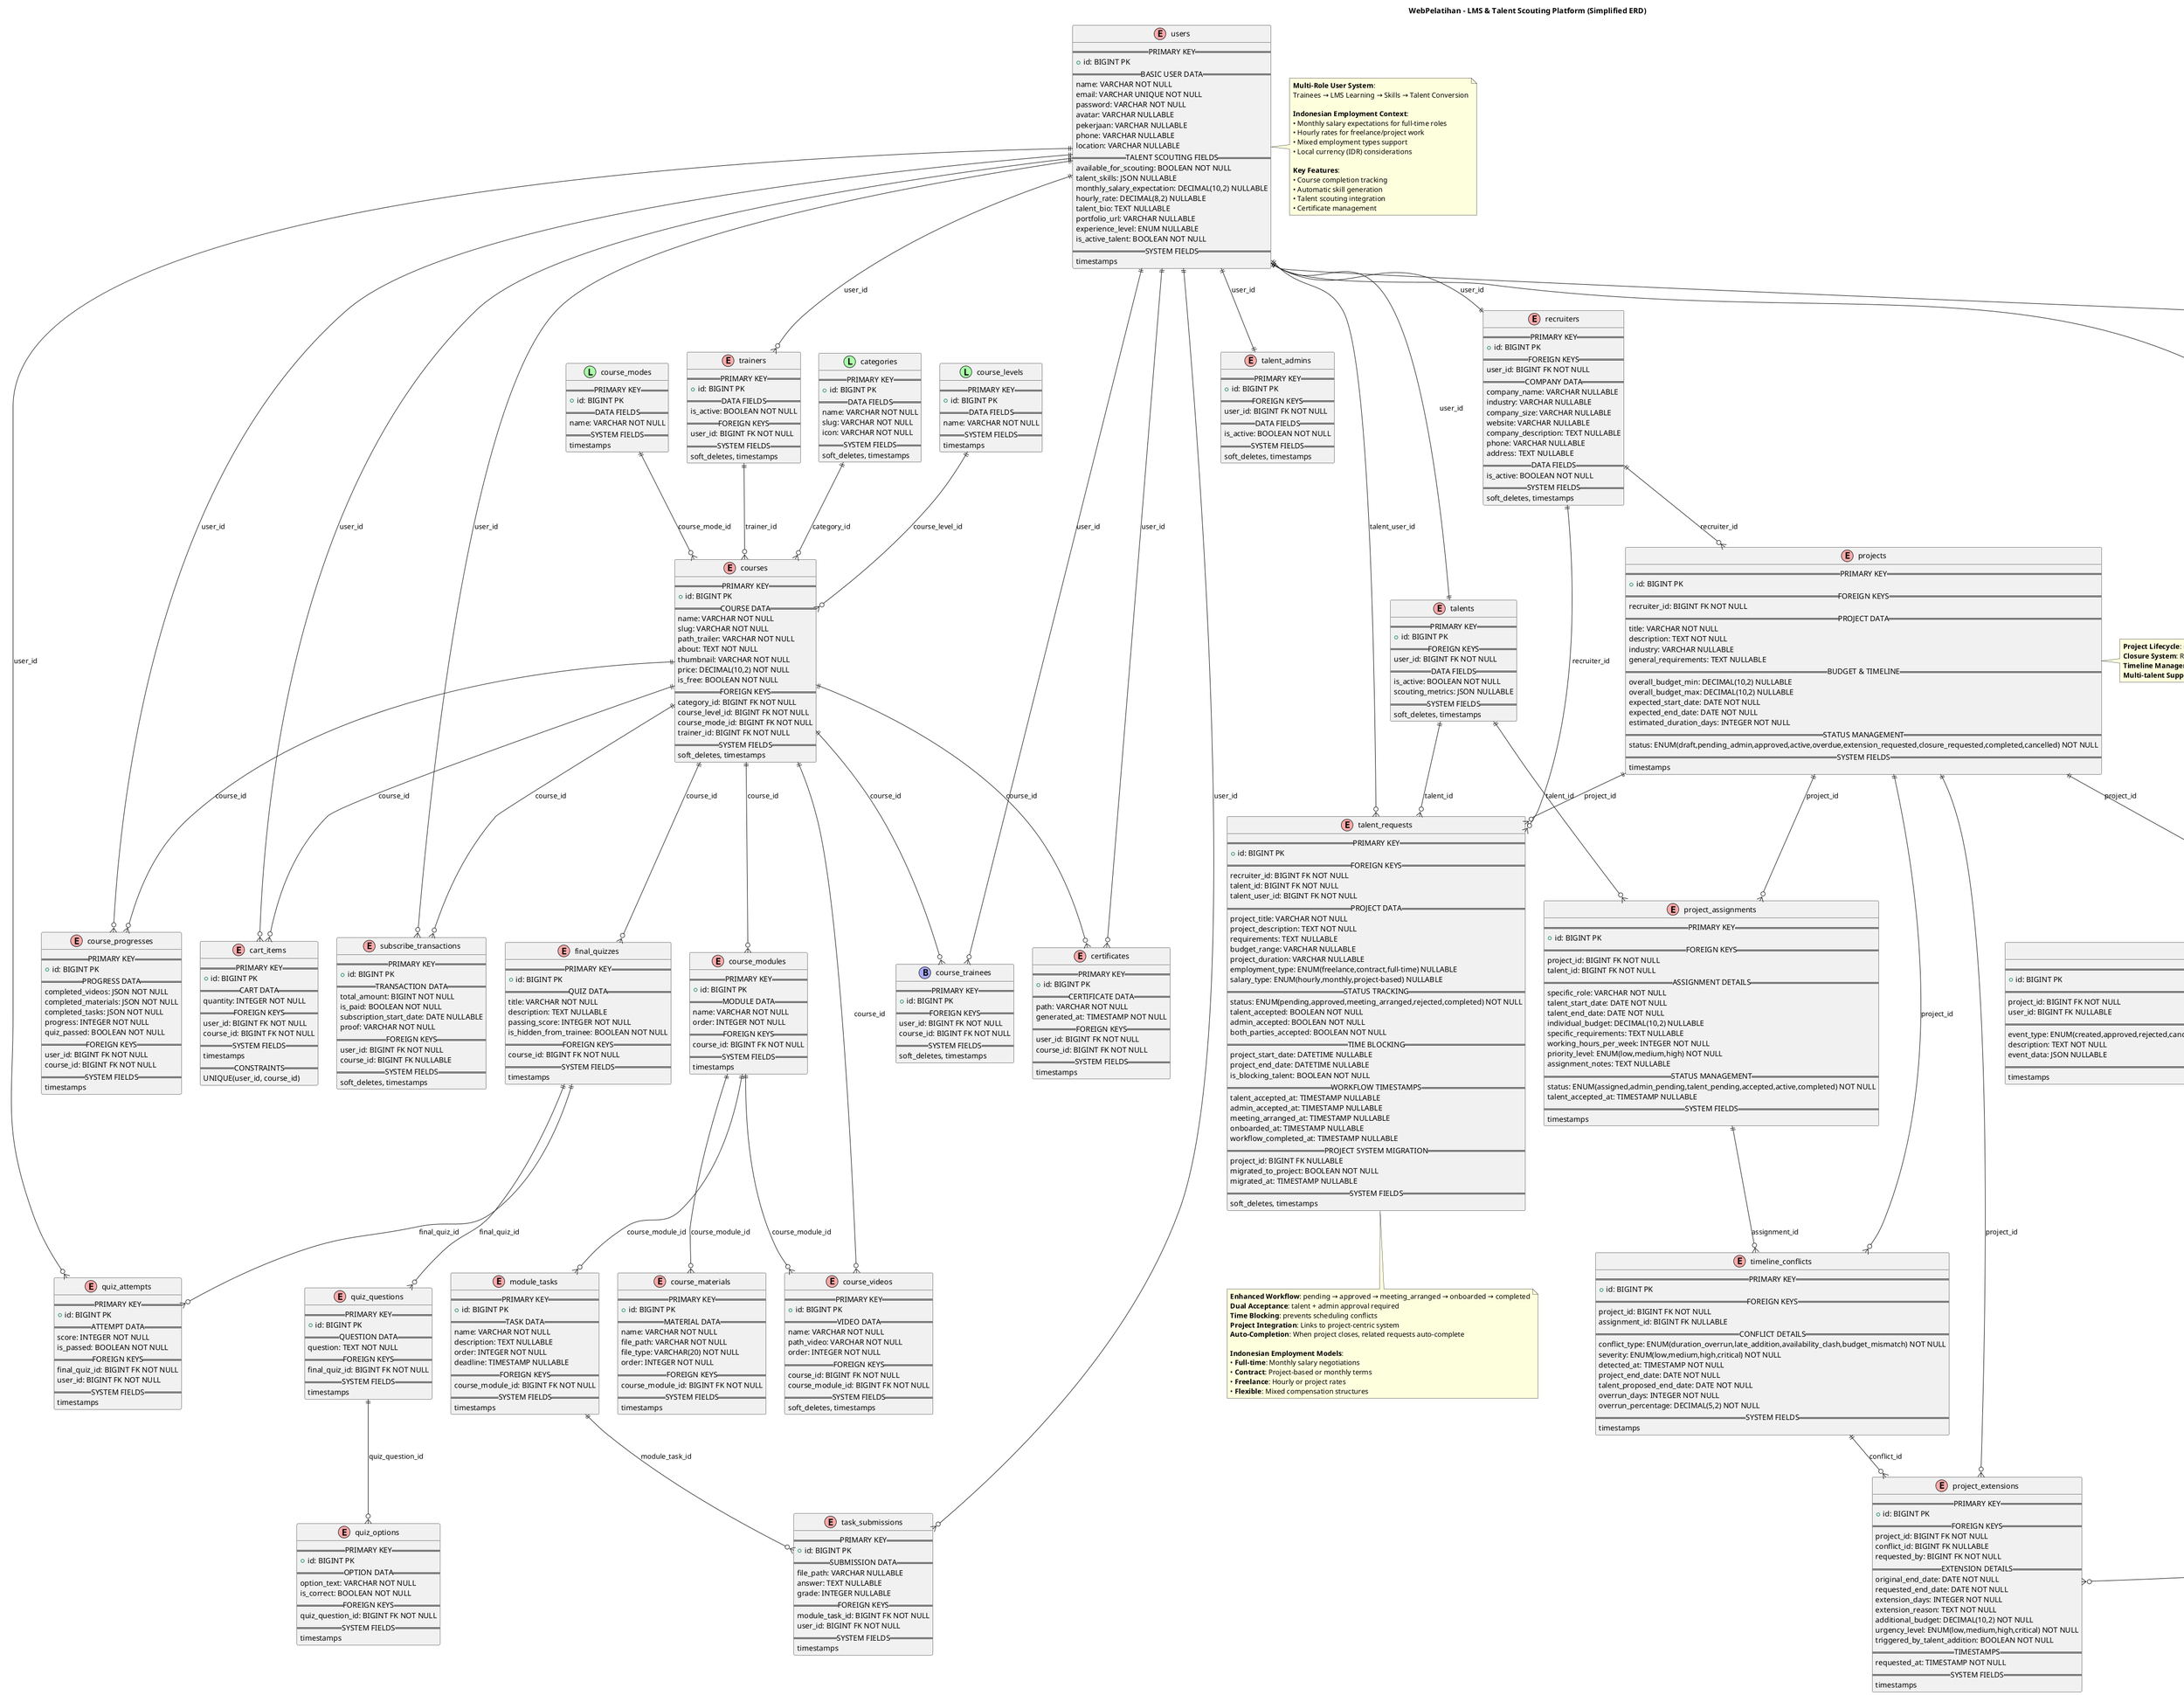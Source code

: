 @startuml WebPelatihan_ERD_Simplified
!define ENTITY(x) class x << (E,#FFAAAA) >>
!define LOOKUP(x) class x << (L,#AAFFAA) >>
!define BRIDGE(x) class x << (B,#AAAAFF) >>

title WebPelatihan - LMS & Talent Scouting Platform (Simplified ERD)

' Core User Management
ENTITY(users) {
  == PRIMARY KEY ==
  +id: BIGINT PK
  == BASIC USER DATA ==
  name: VARCHAR NOT NULL
  email: VARCHAR UNIQUE NOT NULL
  password: VARCHAR NOT NULL
  avatar: VARCHAR NULLABLE
  pekerjaan: VARCHAR NULLABLE
  phone: VARCHAR NULLABLE
  location: VARCHAR NULLABLE
  == TALENT SCOUTING FIELDS ==
  available_for_scouting: BOOLEAN NOT NULL
  talent_skills: JSON NULLABLE
  monthly_salary_expectation: DECIMAL(10,2) NULLABLE
  hourly_rate: DECIMAL(8,2) NULLABLE
  talent_bio: TEXT NULLABLE
  portfolio_url: VARCHAR NULLABLE
  experience_level: ENUM NULLABLE
  is_active_talent: BOOLEAN NOT NULL
  == SYSTEM FIELDS ==
  timestamps
}

' LMS Core Entities
LOOKUP(categories) {
  == PRIMARY KEY ==
  +id: BIGINT PK
  == DATA FIELDS ==
  name: VARCHAR NOT NULL
  slug: VARCHAR NOT NULL
  icon: VARCHAR NOT NULL
  == SYSTEM FIELDS ==
  soft_deletes, timestamps
}

LOOKUP(course_levels) {
  == PRIMARY KEY ==
  +id: BIGINT PK
  == DATA FIELDS ==
  name: VARCHAR NOT NULL
  == SYSTEM FIELDS ==
  timestamps
}

LOOKUP(course_modes) {
  == PRIMARY KEY ==
  +id: BIGINT PK
  == DATA FIELDS ==
  name: VARCHAR NOT NULL
  == SYSTEM FIELDS ==
  timestamps
}

ENTITY(trainers) {
  == PRIMARY KEY ==
  +id: BIGINT PK
  == DATA FIELDS ==
  is_active: BOOLEAN NOT NULL
  == FOREIGN KEYS ==
  user_id: BIGINT FK NOT NULL
  == SYSTEM FIELDS ==
  soft_deletes, timestamps
}

ENTITY(courses) {
  == PRIMARY KEY ==
  +id: BIGINT PK
  == COURSE DATA ==
  name: VARCHAR NOT NULL
  slug: VARCHAR NOT NULL
  path_trailer: VARCHAR NOT NULL
  about: TEXT NOT NULL
  thumbnail: VARCHAR NOT NULL
  price: DECIMAL(10,2) NOT NULL
  is_free: BOOLEAN NOT NULL
  == FOREIGN KEYS ==
  category_id: BIGINT FK NOT NULL
  course_level_id: BIGINT FK NOT NULL
  course_mode_id: BIGINT FK NOT NULL
  trainer_id: BIGINT FK NOT NULL
  == SYSTEM FIELDS ==
  soft_deletes, timestamps
}

ENTITY(course_modules) {
  == PRIMARY KEY ==
  +id: BIGINT PK
  == MODULE DATA ==
  name: VARCHAR NOT NULL
  order: INTEGER NOT NULL
  == FOREIGN KEYS ==
  course_id: BIGINT FK NOT NULL
  == SYSTEM FIELDS ==
  timestamps
}

ENTITY(course_videos) {
  == PRIMARY KEY ==
  +id: BIGINT PK
  == VIDEO DATA ==
  name: VARCHAR NOT NULL
  path_video: VARCHAR NOT NULL
  order: INTEGER NOT NULL
  == FOREIGN KEYS ==
  course_id: BIGINT FK NOT NULL
  course_module_id: BIGINT FK NOT NULL
  == SYSTEM FIELDS ==
  soft_deletes, timestamps
}

ENTITY(course_materials) {
  == PRIMARY KEY ==
  +id: BIGINT PK
  == MATERIAL DATA ==
  name: VARCHAR NOT NULL
  file_path: VARCHAR NOT NULL
  file_type: VARCHAR(20) NOT NULL
  order: INTEGER NOT NULL
  == FOREIGN KEYS ==
  course_module_id: BIGINT FK NOT NULL
  == SYSTEM FIELDS ==
  timestamps
}

ENTITY(module_tasks) {
  == PRIMARY KEY ==
  +id: BIGINT PK
  == TASK DATA ==
  name: VARCHAR NOT NULL
  description: TEXT NULLABLE
  order: INTEGER NOT NULL
  deadline: TIMESTAMP NULLABLE
  == FOREIGN KEYS ==
  course_module_id: BIGINT FK NOT NULL
  == SYSTEM FIELDS ==
  timestamps
}

' Student Progress & Assessment
BRIDGE(course_trainees) {
  == PRIMARY KEY ==
  +id: BIGINT PK
  == FOREIGN KEYS ==
  user_id: BIGINT FK NOT NULL
  course_id: BIGINT FK NOT NULL
  == SYSTEM FIELDS ==
  soft_deletes, timestamps
}

ENTITY(course_progresses) {
  == PRIMARY KEY ==
  +id: BIGINT PK
  == PROGRESS DATA ==
  completed_videos: JSON NOT NULL
  completed_materials: JSON NOT NULL
  completed_tasks: JSON NOT NULL
  progress: INTEGER NOT NULL
  quiz_passed: BOOLEAN NOT NULL
  == FOREIGN KEYS ==
  user_id: BIGINT FK NOT NULL
  course_id: BIGINT FK NOT NULL
  == SYSTEM FIELDS ==
  timestamps
}

ENTITY(task_submissions) {
  == PRIMARY KEY ==
  +id: BIGINT PK
  == SUBMISSION DATA ==
  file_path: VARCHAR NULLABLE
  answer: TEXT NULLABLE
  grade: INTEGER NULLABLE
  == FOREIGN KEYS ==
  module_task_id: BIGINT FK NOT NULL
  user_id: BIGINT FK NOT NULL
  == SYSTEM FIELDS ==
  timestamps
}

ENTITY(certificates) {
  == PRIMARY KEY ==
  +id: BIGINT PK
  == CERTIFICATE DATA ==
  path: VARCHAR NOT NULL
  generated_at: TIMESTAMP NOT NULL
  == FOREIGN KEYS ==
  user_id: BIGINT FK NOT NULL
  course_id: BIGINT FK NOT NULL
  == SYSTEM FIELDS ==
  timestamps
}

' Quiz System
ENTITY(final_quizzes) {
  == PRIMARY KEY ==
  +id: BIGINT PK
  == QUIZ DATA ==
  title: VARCHAR NOT NULL
  description: TEXT NULLABLE
  passing_score: INTEGER NOT NULL
  is_hidden_from_trainee: BOOLEAN NOT NULL
  == FOREIGN KEYS ==
  course_id: BIGINT FK NOT NULL
  == SYSTEM FIELDS ==
  timestamps
}

ENTITY(quiz_questions) {
  == PRIMARY KEY ==
  +id: BIGINT PK
  == QUESTION DATA ==
  question: TEXT NOT NULL
  == FOREIGN KEYS ==
  final_quiz_id: BIGINT FK NOT NULL
  == SYSTEM FIELDS ==
  timestamps
}

ENTITY(quiz_options) {
  == PRIMARY KEY ==
  +id: BIGINT PK
  == OPTION DATA ==
  option_text: VARCHAR NOT NULL
  is_correct: BOOLEAN NOT NULL
  == FOREIGN KEYS ==
  quiz_question_id: BIGINT FK NOT NULL
  == SYSTEM FIELDS ==
  timestamps
}

ENTITY(quiz_attempts) {
  == PRIMARY KEY ==
  +id: BIGINT PK
  == ATTEMPT DATA ==
  score: INTEGER NOT NULL
  is_passed: BOOLEAN NOT NULL
  == FOREIGN KEYS ==
  final_quiz_id: BIGINT FK NOT NULL
  user_id: BIGINT FK NOT NULL
  == SYSTEM FIELDS ==
  timestamps
}

' E-commerce
ENTITY(cart_items) {
  == PRIMARY KEY ==
  +id: BIGINT PK
  == CART DATA ==
  quantity: INTEGER NOT NULL
  == FOREIGN KEYS ==
  user_id: BIGINT FK NOT NULL
  course_id: BIGINT FK NOT NULL
  == SYSTEM FIELDS ==
  timestamps
  == CONSTRAINTS ==
  UNIQUE(user_id, course_id)
}

ENTITY(subscribe_transactions) {
  == PRIMARY KEY ==
  +id: BIGINT PK
  == TRANSACTION DATA ==
  total_amount: BIGINT NOT NULL
  is_paid: BOOLEAN NOT NULL
  subscription_start_date: DATE NULLABLE
  proof: VARCHAR NOT NULL
  == FOREIGN KEYS ==
  user_id: BIGINT FK NOT NULL
  course_id: BIGINT FK NULLABLE
  == SYSTEM FIELDS ==
  soft_deletes, timestamps
}

' Talent Scouting System
ENTITY(talent_admins) {
  == PRIMARY KEY ==
  +id: BIGINT PK
  == FOREIGN KEYS ==
  user_id: BIGINT FK NOT NULL
  == DATA FIELDS ==
  is_active: BOOLEAN NOT NULL
  == SYSTEM FIELDS ==
  soft_deletes, timestamps
}

ENTITY(talents) {
  == PRIMARY KEY ==
  +id: BIGINT PK
  == FOREIGN KEYS ==
  user_id: BIGINT FK NOT NULL
  == DATA FIELDS ==
  is_active: BOOLEAN NOT NULL
  scouting_metrics: JSON NULLABLE
  == SYSTEM FIELDS ==
  soft_deletes, timestamps
}

ENTITY(recruiters) {
  == PRIMARY KEY ==
  +id: BIGINT PK
  == FOREIGN KEYS ==
  user_id: BIGINT FK NOT NULL
  == COMPANY DATA ==
  company_name: VARCHAR NULLABLE
  industry: VARCHAR NULLABLE
  company_size: VARCHAR NULLABLE
  website: VARCHAR NULLABLE
  company_description: TEXT NULLABLE
  phone: VARCHAR NULLABLE
  address: TEXT NULLABLE
  == DATA FIELDS ==
  is_active: BOOLEAN NOT NULL
  == SYSTEM FIELDS ==
  soft_deletes, timestamps
}

ENTITY(talent_requests) {
  == PRIMARY KEY ==
  +id: BIGINT PK
  == FOREIGN KEYS ==
  recruiter_id: BIGINT FK NOT NULL
  talent_id: BIGINT FK NOT NULL
  talent_user_id: BIGINT FK NOT NULL
  == PROJECT DATA ==
  project_title: VARCHAR NOT NULL
  project_description: TEXT NOT NULL
  requirements: TEXT NULLABLE
  budget_range: VARCHAR NULLABLE
  project_duration: VARCHAR NULLABLE
  employment_type: ENUM(freelance,contract,full-time) NULLABLE
  salary_type: ENUM(hourly,monthly,project-based) NULLABLE
  == STATUS TRACKING ==
  status: ENUM(pending,approved,meeting_arranged,rejected,completed) NOT NULL
  talent_accepted: BOOLEAN NOT NULL
  admin_accepted: BOOLEAN NOT NULL
  both_parties_accepted: BOOLEAN NOT NULL
  == TIME BLOCKING ==
  project_start_date: DATETIME NULLABLE
  project_end_date: DATETIME NULLABLE
  is_blocking_talent: BOOLEAN NOT NULL
  == WORKFLOW TIMESTAMPS ==
  talent_accepted_at: TIMESTAMP NULLABLE
  admin_accepted_at: TIMESTAMP NULLABLE
  meeting_arranged_at: TIMESTAMP NULLABLE
  onboarded_at: TIMESTAMP NULLABLE
  workflow_completed_at: TIMESTAMP NULLABLE
  == PROJECT SYSTEM MIGRATION ==
  project_id: BIGINT FK NULLABLE
  migrated_to_project: BOOLEAN NOT NULL
  migrated_at: TIMESTAMP NULLABLE
  == SYSTEM FIELDS ==
  soft_deletes, timestamps
}

' Project-Centric System (New)
ENTITY(projects) {
  == PRIMARY KEY ==
  +id: BIGINT PK
  == FOREIGN KEYS ==
  recruiter_id: BIGINT FK NOT NULL
  == PROJECT DATA ==
  title: VARCHAR NOT NULL
  description: TEXT NOT NULL
  industry: VARCHAR NULLABLE
  general_requirements: TEXT NULLABLE
  == BUDGET & TIMELINE ==
  overall_budget_min: DECIMAL(10,2) NULLABLE
  overall_budget_max: DECIMAL(10,2) NULLABLE
  expected_start_date: DATE NOT NULL
  expected_end_date: DATE NOT NULL
  estimated_duration_days: INTEGER NOT NULL
  == STATUS MANAGEMENT ==
  status: ENUM(draft,pending_admin,approved,active,overdue,extension_requested,closure_requested,completed,cancelled) NOT NULL
  == SYSTEM FIELDS ==
  timestamps
}

ENTITY(project_assignments) {
  == PRIMARY KEY ==
  +id: BIGINT PK
  == FOREIGN KEYS ==
  project_id: BIGINT FK NOT NULL
  talent_id: BIGINT FK NOT NULL
  == ASSIGNMENT DETAILS ==
  specific_role: VARCHAR NOT NULL
  talent_start_date: DATE NOT NULL
  talent_end_date: DATE NOT NULL
  individual_budget: DECIMAL(10,2) NULLABLE
  specific_requirements: TEXT NULLABLE
  working_hours_per_week: INTEGER NOT NULL
  priority_level: ENUM(low,medium,high) NOT NULL
  assignment_notes: TEXT NULLABLE
  == STATUS MANAGEMENT ==
  status: ENUM(assigned,admin_pending,talent_pending,accepted,active,completed) NOT NULL
  talent_accepted_at: TIMESTAMP NULLABLE
  == SYSTEM FIELDS ==
  timestamps
}

ENTITY(project_timeline_events) {
  == PRIMARY KEY ==
  +id: BIGINT PK
  == FOREIGN KEYS ==
  project_id: BIGINT FK NOT NULL
  user_id: BIGINT FK NULLABLE
  == EVENT DATA ==
  event_type: ENUM(created,approved,rejected,cancelled,talent_assigned,talent_accepted,talent_rejected,extension_requested,extension_approved,extension_rejected,extended,overdue,closure_requested,completed,conflict_detected,conflict_resolved,notification_sent) NOT NULL
  description: TEXT NOT NULL
  event_data: JSON NULLABLE
  == SYSTEM FIELDS ==
  timestamps
}

ENTITY(project_extensions) {
  == PRIMARY KEY ==
  +id: BIGINT PK
  == FOREIGN KEYS ==
  project_id: BIGINT FK NOT NULL
  conflict_id: BIGINT FK NULLABLE
  requested_by: BIGINT FK NOT NULL
  == EXTENSION DETAILS ==
  original_end_date: DATE NOT NULL
  requested_end_date: DATE NOT NULL
  extension_days: INTEGER NOT NULL
  extension_reason: TEXT NOT NULL
  additional_budget: DECIMAL(10,2) NOT NULL
  urgency_level: ENUM(low,medium,high,critical) NOT NULL
  triggered_by_talent_addition: BOOLEAN NOT NULL
  == TIMESTAMPS ==
  requested_at: TIMESTAMP NOT NULL
  == SYSTEM FIELDS ==
  timestamps
}

ENTITY(timeline_conflicts) {
  == PRIMARY KEY ==
  +id: BIGINT PK
  == FOREIGN KEYS ==
  project_id: BIGINT FK NOT NULL
  assignment_id: BIGINT FK NULLABLE
  == CONFLICT DETAILS ==
  conflict_type: ENUM(duration_overrun,late_addition,availability_clash,budget_mismatch) NOT NULL
  severity: ENUM(low,medium,high,critical) NOT NULL
  detected_at: TIMESTAMP NOT NULL
  project_end_date: DATE NOT NULL
  talent_proposed_end_date: DATE NOT NULL
  overrun_days: INTEGER NOT NULL
  overrun_percentage: DECIMAL(5,2) NOT NULL
  == SYSTEM FIELDS ==
  timestamps
}

' ===== RELATIONSHIPS =====

' LMS Core Relationships
users ||--o{ trainers : "user_id"
categories ||--o{ courses : "category_id"
course_levels ||--o{ courses : "course_level_id"
course_modes ||--o{ courses : "course_mode_id"
trainers ||--o{ courses : "trainer_id"

' Course Structure
courses ||--o{ course_modules : "course_id"
courses ||--o{ course_videos : "course_id"
course_modules ||--o{ course_videos : "course_module_id"
course_modules ||--o{ course_materials : "course_module_id"
course_modules ||--o{ module_tasks : "course_module_id"

' Student Progress & Assessment
users ||--o{ course_trainees : "user_id"
courses ||--o{ course_trainees : "course_id"
users ||--o{ course_progresses : "user_id"
courses ||--o{ course_progresses : "course_id"
users ||--o{ task_submissions : "user_id"
module_tasks ||--o{ task_submissions : "module_task_id"
users ||--o{ certificates : "user_id"
courses ||--o{ certificates : "course_id"

' Quiz System
courses ||--o{ final_quizzes : "course_id"
final_quizzes ||--o{ quiz_questions : "final_quiz_id"
quiz_questions ||--o{ quiz_options : "quiz_question_id"
final_quizzes ||--o{ quiz_attempts : "final_quiz_id"
users ||--o{ quiz_attempts : "user_id"

' E-commerce
users ||--o{ cart_items : "user_id"
courses ||--o{ cart_items : "course_id"
users ||--o{ subscribe_transactions : "user_id"
courses ||--o{ subscribe_transactions : "course_id"

' Talent Scouting System
users ||--|| talent_admins : "user_id"
users ||--|| talents : "user_id"
users ||--|| recruiters : "user_id"
recruiters ||--o{ talent_requests : "recruiter_id"
talents ||--o{ talent_requests : "talent_id"
users ||--o{ talent_requests : "talent_user_id"

' Project-Centric System (New)
recruiters ||--o{ projects : "recruiter_id"
projects ||--o{ talent_requests : "project_id"
projects ||--o{ project_assignments : "project_id"
talents ||--o{ project_assignments : "talent_id"
projects ||--o{ project_timeline_events : "project_id"
users ||--o{ project_timeline_events : "user_id"
projects ||--o{ project_extensions : "project_id"
timeline_conflicts ||--o{ project_extensions : "conflict_id"
users ||--o{ project_extensions : "requested_by"
projects ||--o{ timeline_conflicts : "project_id"
project_assignments ||--o{ timeline_conflicts : "assignment_id"

note right of users
  **Multi-Role User System**:
  Trainees → LMS Learning → Skills → Talent Conversion

  **Indonesian Employment Context**:
  • Monthly salary expectations for full-time roles
  • Hourly rates for freelance/project work
  • Mixed employment types support
  • Local currency (IDR) considerations

  **Key Features**:
  • Course completion tracking
  • Automatic skill generation
  • Talent scouting integration
  • Certificate management
end note

note bottom of talent_requests
  **Enhanced Workflow**: pending → approved → meeting_arranged → onboarded → completed
  **Dual Acceptance**: talent + admin approval required
  **Time Blocking**: prevents scheduling conflicts
  **Project Integration**: Links to project-centric system
  **Auto-Completion**: When project closes, related requests auto-complete

  **Indonesian Employment Models**:
  • **Full-time**: Monthly salary negotiations
  • **Contract**: Project-based or monthly terms
  • **Freelance**: Hourly or project rates
  • **Flexible**: Mixed compensation structures
end note

note right of projects
  **Project Lifecycle**: draft → approved → active → completed/cancelled
  **Closure System**: Recruiters request → Admin approves → Auto-complete talent requests
  **Timeline Management**: Extensions, conflicts, and overrun detection
  **Multi-talent Support**: Projects can have multiple talent assignments
end note

@enduml
